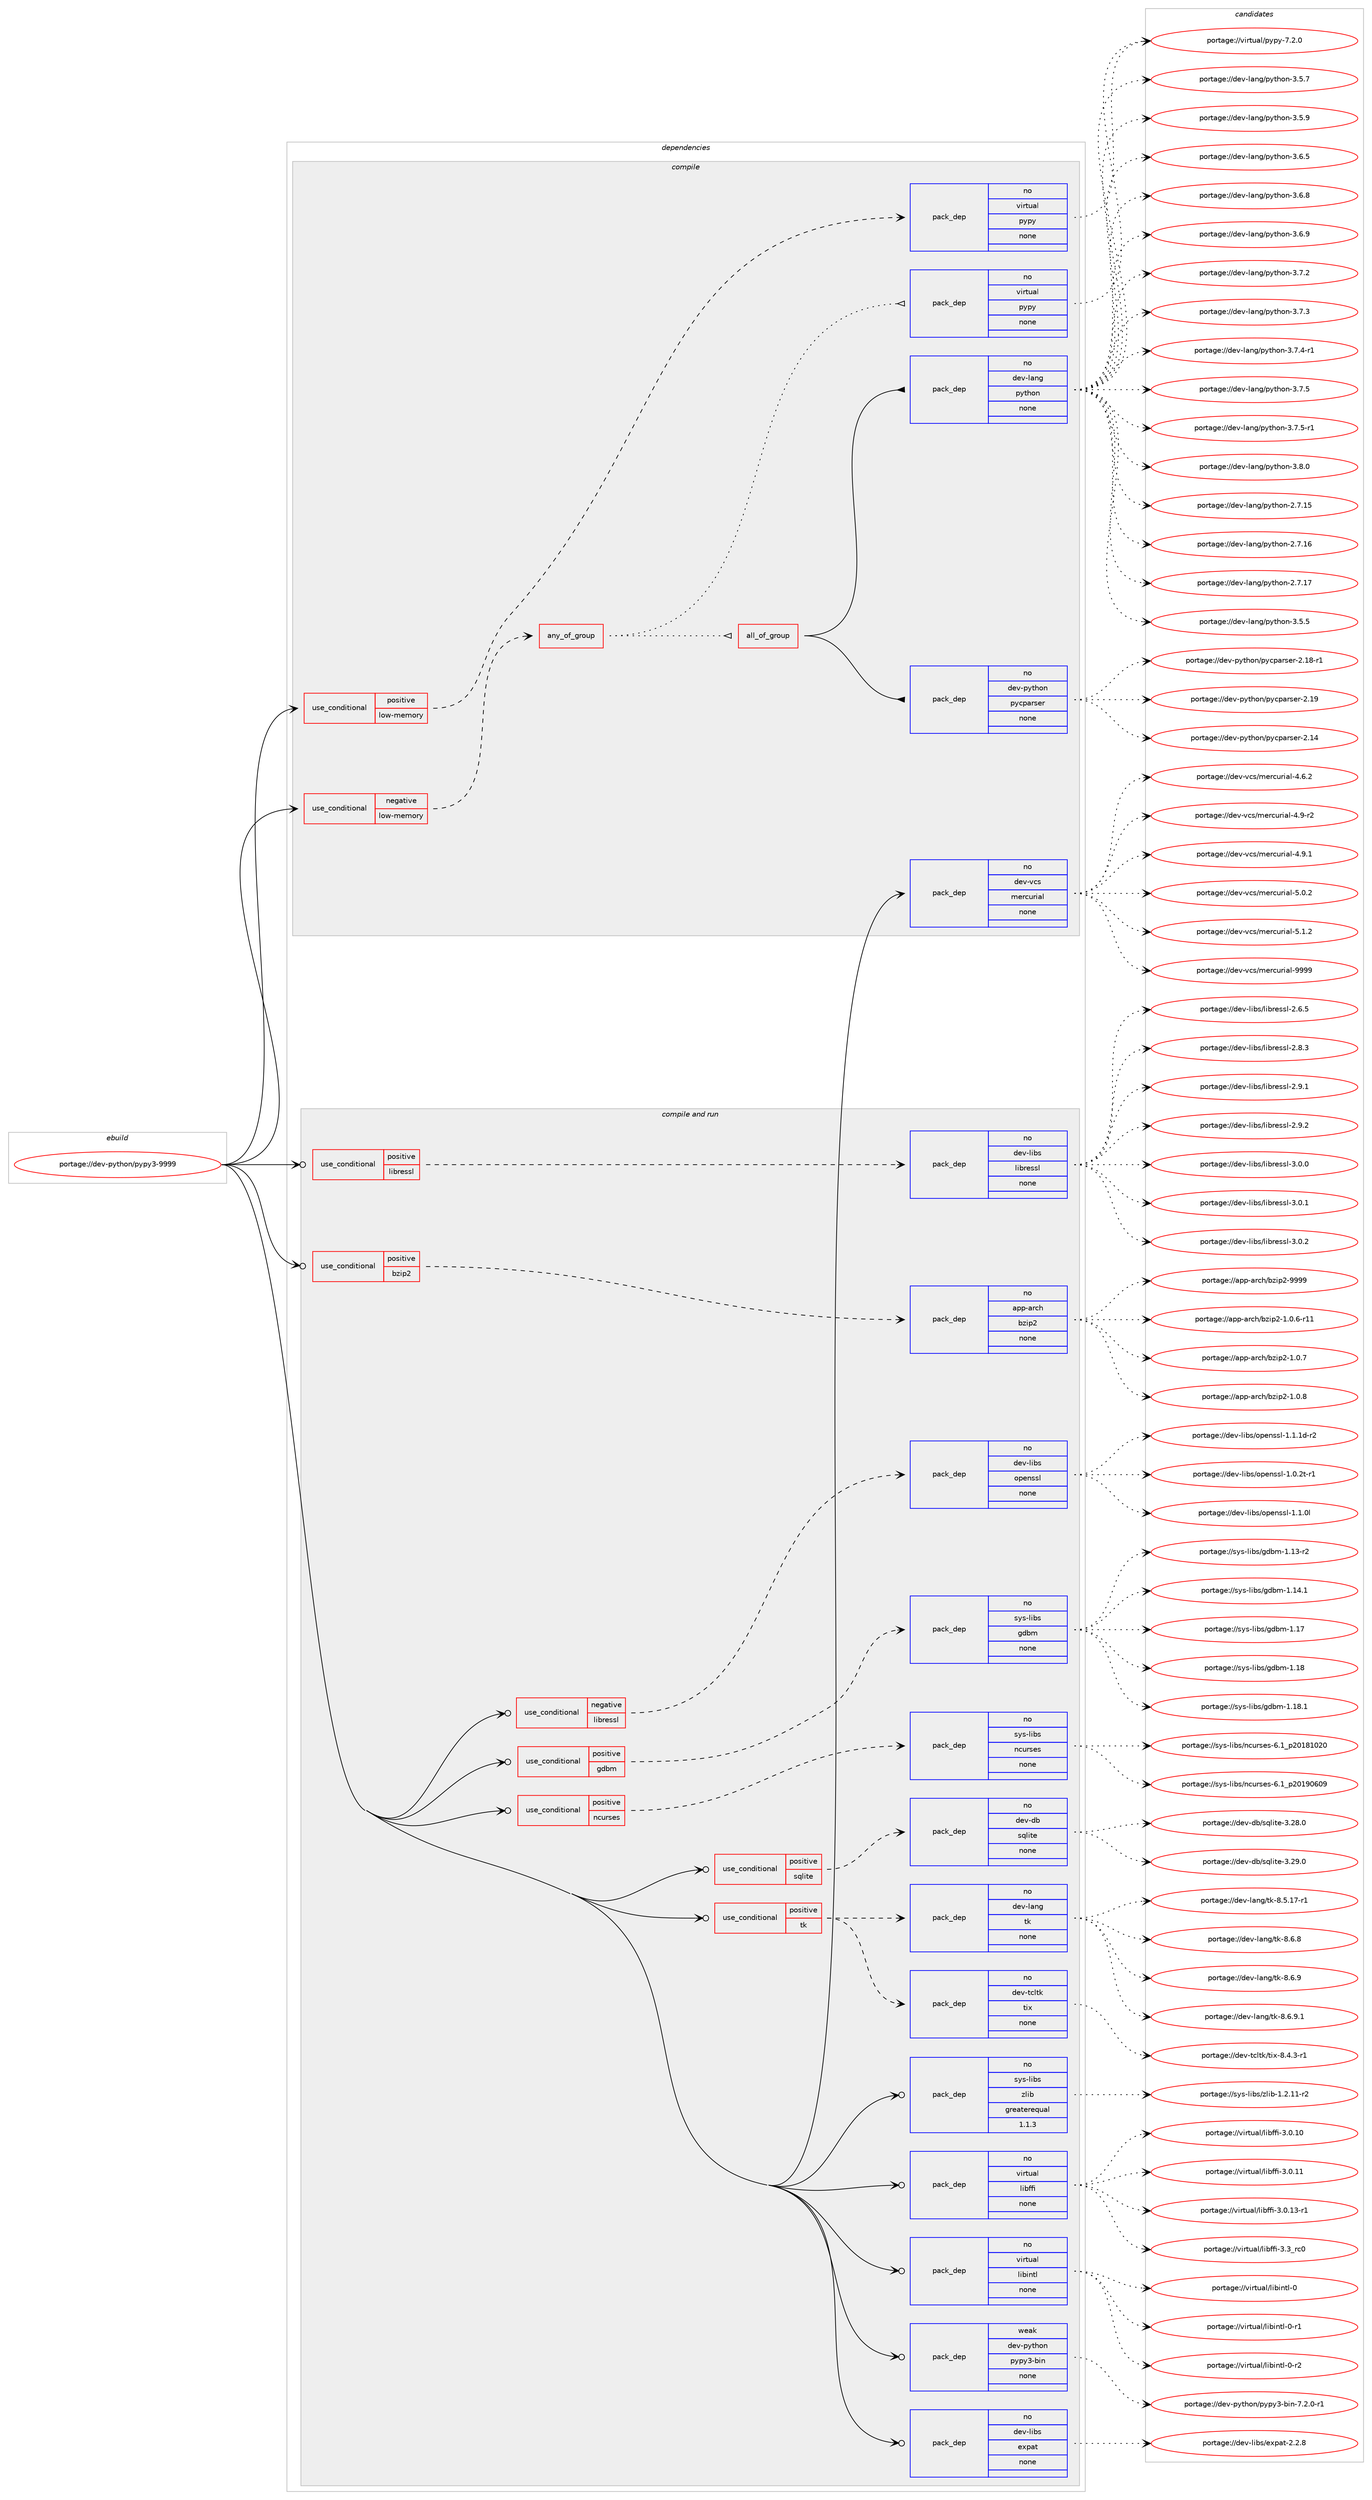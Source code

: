 digraph prolog {

# *************
# Graph options
# *************

newrank=true;
concentrate=true;
compound=true;
graph [rankdir=LR,fontname=Helvetica,fontsize=10,ranksep=1.5];#, ranksep=2.5, nodesep=0.2];
edge  [arrowhead=vee];
node  [fontname=Helvetica,fontsize=10];

# **********
# The ebuild
# **********

subgraph cluster_leftcol {
color=gray;
rank=same;
label=<<i>ebuild</i>>;
id [label="portage://dev-python/pypy3-9999", color=red, width=4, href="../dev-python/pypy3-9999.svg"];
}

# ****************
# The dependencies
# ****************

subgraph cluster_midcol {
color=gray;
label=<<i>dependencies</i>>;
subgraph cluster_compile {
fillcolor="#eeeeee";
style=filled;
label=<<i>compile</i>>;
subgraph cond35901 {
dependency163046 [label=<<TABLE BORDER="0" CELLBORDER="1" CELLSPACING="0" CELLPADDING="4"><TR><TD ROWSPAN="3" CELLPADDING="10">use_conditional</TD></TR><TR><TD>negative</TD></TR><TR><TD>low-memory</TD></TR></TABLE>>, shape=none, color=red];
subgraph any3306 {
dependency163047 [label=<<TABLE BORDER="0" CELLBORDER="1" CELLSPACING="0" CELLPADDING="4"><TR><TD CELLPADDING="10">any_of_group</TD></TR></TABLE>>, shape=none, color=red];subgraph pack123768 {
dependency163048 [label=<<TABLE BORDER="0" CELLBORDER="1" CELLSPACING="0" CELLPADDING="4" WIDTH="220"><TR><TD ROWSPAN="6" CELLPADDING="30">pack_dep</TD></TR><TR><TD WIDTH="110">no</TD></TR><TR><TD>virtual</TD></TR><TR><TD>pypy</TD></TR><TR><TD>none</TD></TR><TR><TD></TD></TR></TABLE>>, shape=none, color=blue];
}
dependency163047:e -> dependency163048:w [weight=20,style="dotted",arrowhead="oinv"];
subgraph all74 {
dependency163049 [label=<<TABLE BORDER="0" CELLBORDER="1" CELLSPACING="0" CELLPADDING="4"><TR><TD CELLPADDING="10">all_of_group</TD></TR></TABLE>>, shape=none, color=red];subgraph pack123769 {
dependency163050 [label=<<TABLE BORDER="0" CELLBORDER="1" CELLSPACING="0" CELLPADDING="4" WIDTH="220"><TR><TD ROWSPAN="6" CELLPADDING="30">pack_dep</TD></TR><TR><TD WIDTH="110">no</TD></TR><TR><TD>dev-lang</TD></TR><TR><TD>python</TD></TR><TR><TD>none</TD></TR><TR><TD></TD></TR></TABLE>>, shape=none, color=blue];
}
dependency163049:e -> dependency163050:w [weight=20,style="solid",arrowhead="inv"];
subgraph pack123770 {
dependency163051 [label=<<TABLE BORDER="0" CELLBORDER="1" CELLSPACING="0" CELLPADDING="4" WIDTH="220"><TR><TD ROWSPAN="6" CELLPADDING="30">pack_dep</TD></TR><TR><TD WIDTH="110">no</TD></TR><TR><TD>dev-python</TD></TR><TR><TD>pycparser</TD></TR><TR><TD>none</TD></TR><TR><TD></TD></TR></TABLE>>, shape=none, color=blue];
}
dependency163049:e -> dependency163051:w [weight=20,style="solid",arrowhead="inv"];
}
dependency163047:e -> dependency163049:w [weight=20,style="dotted",arrowhead="oinv"];
}
dependency163046:e -> dependency163047:w [weight=20,style="dashed",arrowhead="vee"];
}
id:e -> dependency163046:w [weight=20,style="solid",arrowhead="vee"];
subgraph cond35902 {
dependency163052 [label=<<TABLE BORDER="0" CELLBORDER="1" CELLSPACING="0" CELLPADDING="4"><TR><TD ROWSPAN="3" CELLPADDING="10">use_conditional</TD></TR><TR><TD>positive</TD></TR><TR><TD>low-memory</TD></TR></TABLE>>, shape=none, color=red];
subgraph pack123771 {
dependency163053 [label=<<TABLE BORDER="0" CELLBORDER="1" CELLSPACING="0" CELLPADDING="4" WIDTH="220"><TR><TD ROWSPAN="6" CELLPADDING="30">pack_dep</TD></TR><TR><TD WIDTH="110">no</TD></TR><TR><TD>virtual</TD></TR><TR><TD>pypy</TD></TR><TR><TD>none</TD></TR><TR><TD></TD></TR></TABLE>>, shape=none, color=blue];
}
dependency163052:e -> dependency163053:w [weight=20,style="dashed",arrowhead="vee"];
}
id:e -> dependency163052:w [weight=20,style="solid",arrowhead="vee"];
subgraph pack123772 {
dependency163054 [label=<<TABLE BORDER="0" CELLBORDER="1" CELLSPACING="0" CELLPADDING="4" WIDTH="220"><TR><TD ROWSPAN="6" CELLPADDING="30">pack_dep</TD></TR><TR><TD WIDTH="110">no</TD></TR><TR><TD>dev-vcs</TD></TR><TR><TD>mercurial</TD></TR><TR><TD>none</TD></TR><TR><TD></TD></TR></TABLE>>, shape=none, color=blue];
}
id:e -> dependency163054:w [weight=20,style="solid",arrowhead="vee"];
}
subgraph cluster_compileandrun {
fillcolor="#eeeeee";
style=filled;
label=<<i>compile and run</i>>;
subgraph cond35903 {
dependency163055 [label=<<TABLE BORDER="0" CELLBORDER="1" CELLSPACING="0" CELLPADDING="4"><TR><TD ROWSPAN="3" CELLPADDING="10">use_conditional</TD></TR><TR><TD>negative</TD></TR><TR><TD>libressl</TD></TR></TABLE>>, shape=none, color=red];
subgraph pack123773 {
dependency163056 [label=<<TABLE BORDER="0" CELLBORDER="1" CELLSPACING="0" CELLPADDING="4" WIDTH="220"><TR><TD ROWSPAN="6" CELLPADDING="30">pack_dep</TD></TR><TR><TD WIDTH="110">no</TD></TR><TR><TD>dev-libs</TD></TR><TR><TD>openssl</TD></TR><TR><TD>none</TD></TR><TR><TD></TD></TR></TABLE>>, shape=none, color=blue];
}
dependency163055:e -> dependency163056:w [weight=20,style="dashed",arrowhead="vee"];
}
id:e -> dependency163055:w [weight=20,style="solid",arrowhead="odotvee"];
subgraph cond35904 {
dependency163057 [label=<<TABLE BORDER="0" CELLBORDER="1" CELLSPACING="0" CELLPADDING="4"><TR><TD ROWSPAN="3" CELLPADDING="10">use_conditional</TD></TR><TR><TD>positive</TD></TR><TR><TD>bzip2</TD></TR></TABLE>>, shape=none, color=red];
subgraph pack123774 {
dependency163058 [label=<<TABLE BORDER="0" CELLBORDER="1" CELLSPACING="0" CELLPADDING="4" WIDTH="220"><TR><TD ROWSPAN="6" CELLPADDING="30">pack_dep</TD></TR><TR><TD WIDTH="110">no</TD></TR><TR><TD>app-arch</TD></TR><TR><TD>bzip2</TD></TR><TR><TD>none</TD></TR><TR><TD></TD></TR></TABLE>>, shape=none, color=blue];
}
dependency163057:e -> dependency163058:w [weight=20,style="dashed",arrowhead="vee"];
}
id:e -> dependency163057:w [weight=20,style="solid",arrowhead="odotvee"];
subgraph cond35905 {
dependency163059 [label=<<TABLE BORDER="0" CELLBORDER="1" CELLSPACING="0" CELLPADDING="4"><TR><TD ROWSPAN="3" CELLPADDING="10">use_conditional</TD></TR><TR><TD>positive</TD></TR><TR><TD>gdbm</TD></TR></TABLE>>, shape=none, color=red];
subgraph pack123775 {
dependency163060 [label=<<TABLE BORDER="0" CELLBORDER="1" CELLSPACING="0" CELLPADDING="4" WIDTH="220"><TR><TD ROWSPAN="6" CELLPADDING="30">pack_dep</TD></TR><TR><TD WIDTH="110">no</TD></TR><TR><TD>sys-libs</TD></TR><TR><TD>gdbm</TD></TR><TR><TD>none</TD></TR><TR><TD></TD></TR></TABLE>>, shape=none, color=blue];
}
dependency163059:e -> dependency163060:w [weight=20,style="dashed",arrowhead="vee"];
}
id:e -> dependency163059:w [weight=20,style="solid",arrowhead="odotvee"];
subgraph cond35906 {
dependency163061 [label=<<TABLE BORDER="0" CELLBORDER="1" CELLSPACING="0" CELLPADDING="4"><TR><TD ROWSPAN="3" CELLPADDING="10">use_conditional</TD></TR><TR><TD>positive</TD></TR><TR><TD>libressl</TD></TR></TABLE>>, shape=none, color=red];
subgraph pack123776 {
dependency163062 [label=<<TABLE BORDER="0" CELLBORDER="1" CELLSPACING="0" CELLPADDING="4" WIDTH="220"><TR><TD ROWSPAN="6" CELLPADDING="30">pack_dep</TD></TR><TR><TD WIDTH="110">no</TD></TR><TR><TD>dev-libs</TD></TR><TR><TD>libressl</TD></TR><TR><TD>none</TD></TR><TR><TD></TD></TR></TABLE>>, shape=none, color=blue];
}
dependency163061:e -> dependency163062:w [weight=20,style="dashed",arrowhead="vee"];
}
id:e -> dependency163061:w [weight=20,style="solid",arrowhead="odotvee"];
subgraph cond35907 {
dependency163063 [label=<<TABLE BORDER="0" CELLBORDER="1" CELLSPACING="0" CELLPADDING="4"><TR><TD ROWSPAN="3" CELLPADDING="10">use_conditional</TD></TR><TR><TD>positive</TD></TR><TR><TD>ncurses</TD></TR></TABLE>>, shape=none, color=red];
subgraph pack123777 {
dependency163064 [label=<<TABLE BORDER="0" CELLBORDER="1" CELLSPACING="0" CELLPADDING="4" WIDTH="220"><TR><TD ROWSPAN="6" CELLPADDING="30">pack_dep</TD></TR><TR><TD WIDTH="110">no</TD></TR><TR><TD>sys-libs</TD></TR><TR><TD>ncurses</TD></TR><TR><TD>none</TD></TR><TR><TD></TD></TR></TABLE>>, shape=none, color=blue];
}
dependency163063:e -> dependency163064:w [weight=20,style="dashed",arrowhead="vee"];
}
id:e -> dependency163063:w [weight=20,style="solid",arrowhead="odotvee"];
subgraph cond35908 {
dependency163065 [label=<<TABLE BORDER="0" CELLBORDER="1" CELLSPACING="0" CELLPADDING="4"><TR><TD ROWSPAN="3" CELLPADDING="10">use_conditional</TD></TR><TR><TD>positive</TD></TR><TR><TD>sqlite</TD></TR></TABLE>>, shape=none, color=red];
subgraph pack123778 {
dependency163066 [label=<<TABLE BORDER="0" CELLBORDER="1" CELLSPACING="0" CELLPADDING="4" WIDTH="220"><TR><TD ROWSPAN="6" CELLPADDING="30">pack_dep</TD></TR><TR><TD WIDTH="110">no</TD></TR><TR><TD>dev-db</TD></TR><TR><TD>sqlite</TD></TR><TR><TD>none</TD></TR><TR><TD></TD></TR></TABLE>>, shape=none, color=blue];
}
dependency163065:e -> dependency163066:w [weight=20,style="dashed",arrowhead="vee"];
}
id:e -> dependency163065:w [weight=20,style="solid",arrowhead="odotvee"];
subgraph cond35909 {
dependency163067 [label=<<TABLE BORDER="0" CELLBORDER="1" CELLSPACING="0" CELLPADDING="4"><TR><TD ROWSPAN="3" CELLPADDING="10">use_conditional</TD></TR><TR><TD>positive</TD></TR><TR><TD>tk</TD></TR></TABLE>>, shape=none, color=red];
subgraph pack123779 {
dependency163068 [label=<<TABLE BORDER="0" CELLBORDER="1" CELLSPACING="0" CELLPADDING="4" WIDTH="220"><TR><TD ROWSPAN="6" CELLPADDING="30">pack_dep</TD></TR><TR><TD WIDTH="110">no</TD></TR><TR><TD>dev-lang</TD></TR><TR><TD>tk</TD></TR><TR><TD>none</TD></TR><TR><TD></TD></TR></TABLE>>, shape=none, color=blue];
}
dependency163067:e -> dependency163068:w [weight=20,style="dashed",arrowhead="vee"];
subgraph pack123780 {
dependency163069 [label=<<TABLE BORDER="0" CELLBORDER="1" CELLSPACING="0" CELLPADDING="4" WIDTH="220"><TR><TD ROWSPAN="6" CELLPADDING="30">pack_dep</TD></TR><TR><TD WIDTH="110">no</TD></TR><TR><TD>dev-tcltk</TD></TR><TR><TD>tix</TD></TR><TR><TD>none</TD></TR><TR><TD></TD></TR></TABLE>>, shape=none, color=blue];
}
dependency163067:e -> dependency163069:w [weight=20,style="dashed",arrowhead="vee"];
}
id:e -> dependency163067:w [weight=20,style="solid",arrowhead="odotvee"];
subgraph pack123781 {
dependency163070 [label=<<TABLE BORDER="0" CELLBORDER="1" CELLSPACING="0" CELLPADDING="4" WIDTH="220"><TR><TD ROWSPAN="6" CELLPADDING="30">pack_dep</TD></TR><TR><TD WIDTH="110">no</TD></TR><TR><TD>dev-libs</TD></TR><TR><TD>expat</TD></TR><TR><TD>none</TD></TR><TR><TD></TD></TR></TABLE>>, shape=none, color=blue];
}
id:e -> dependency163070:w [weight=20,style="solid",arrowhead="odotvee"];
subgraph pack123782 {
dependency163071 [label=<<TABLE BORDER="0" CELLBORDER="1" CELLSPACING="0" CELLPADDING="4" WIDTH="220"><TR><TD ROWSPAN="6" CELLPADDING="30">pack_dep</TD></TR><TR><TD WIDTH="110">no</TD></TR><TR><TD>sys-libs</TD></TR><TR><TD>zlib</TD></TR><TR><TD>greaterequal</TD></TR><TR><TD>1.1.3</TD></TR></TABLE>>, shape=none, color=blue];
}
id:e -> dependency163071:w [weight=20,style="solid",arrowhead="odotvee"];
subgraph pack123783 {
dependency163072 [label=<<TABLE BORDER="0" CELLBORDER="1" CELLSPACING="0" CELLPADDING="4" WIDTH="220"><TR><TD ROWSPAN="6" CELLPADDING="30">pack_dep</TD></TR><TR><TD WIDTH="110">no</TD></TR><TR><TD>virtual</TD></TR><TR><TD>libffi</TD></TR><TR><TD>none</TD></TR><TR><TD></TD></TR></TABLE>>, shape=none, color=blue];
}
id:e -> dependency163072:w [weight=20,style="solid",arrowhead="odotvee"];
subgraph pack123784 {
dependency163073 [label=<<TABLE BORDER="0" CELLBORDER="1" CELLSPACING="0" CELLPADDING="4" WIDTH="220"><TR><TD ROWSPAN="6" CELLPADDING="30">pack_dep</TD></TR><TR><TD WIDTH="110">no</TD></TR><TR><TD>virtual</TD></TR><TR><TD>libintl</TD></TR><TR><TD>none</TD></TR><TR><TD></TD></TR></TABLE>>, shape=none, color=blue];
}
id:e -> dependency163073:w [weight=20,style="solid",arrowhead="odotvee"];
subgraph pack123785 {
dependency163074 [label=<<TABLE BORDER="0" CELLBORDER="1" CELLSPACING="0" CELLPADDING="4" WIDTH="220"><TR><TD ROWSPAN="6" CELLPADDING="30">pack_dep</TD></TR><TR><TD WIDTH="110">weak</TD></TR><TR><TD>dev-python</TD></TR><TR><TD>pypy3-bin</TD></TR><TR><TD>none</TD></TR><TR><TD></TD></TR></TABLE>>, shape=none, color=blue];
}
id:e -> dependency163074:w [weight=20,style="solid",arrowhead="odotvee"];
}
subgraph cluster_run {
fillcolor="#eeeeee";
style=filled;
label=<<i>run</i>>;
}
}

# **************
# The candidates
# **************

subgraph cluster_choices {
rank=same;
color=gray;
label=<<i>candidates</i>>;

subgraph choice123768 {
color=black;
nodesep=1;
choiceportage1181051141161179710847112121112121455546504648 [label="portage://virtual/pypy-7.2.0", color=red, width=4,href="../virtual/pypy-7.2.0.svg"];
dependency163048:e -> choiceportage1181051141161179710847112121112121455546504648:w [style=dotted,weight="100"];
}
subgraph choice123769 {
color=black;
nodesep=1;
choiceportage10010111845108971101034711212111610411111045504655464953 [label="portage://dev-lang/python-2.7.15", color=red, width=4,href="../dev-lang/python-2.7.15.svg"];
choiceportage10010111845108971101034711212111610411111045504655464954 [label="portage://dev-lang/python-2.7.16", color=red, width=4,href="../dev-lang/python-2.7.16.svg"];
choiceportage10010111845108971101034711212111610411111045504655464955 [label="portage://dev-lang/python-2.7.17", color=red, width=4,href="../dev-lang/python-2.7.17.svg"];
choiceportage100101118451089711010347112121116104111110455146534653 [label="portage://dev-lang/python-3.5.5", color=red, width=4,href="../dev-lang/python-3.5.5.svg"];
choiceportage100101118451089711010347112121116104111110455146534655 [label="portage://dev-lang/python-3.5.7", color=red, width=4,href="../dev-lang/python-3.5.7.svg"];
choiceportage100101118451089711010347112121116104111110455146534657 [label="portage://dev-lang/python-3.5.9", color=red, width=4,href="../dev-lang/python-3.5.9.svg"];
choiceportage100101118451089711010347112121116104111110455146544653 [label="portage://dev-lang/python-3.6.5", color=red, width=4,href="../dev-lang/python-3.6.5.svg"];
choiceportage100101118451089711010347112121116104111110455146544656 [label="portage://dev-lang/python-3.6.8", color=red, width=4,href="../dev-lang/python-3.6.8.svg"];
choiceportage100101118451089711010347112121116104111110455146544657 [label="portage://dev-lang/python-3.6.9", color=red, width=4,href="../dev-lang/python-3.6.9.svg"];
choiceportage100101118451089711010347112121116104111110455146554650 [label="portage://dev-lang/python-3.7.2", color=red, width=4,href="../dev-lang/python-3.7.2.svg"];
choiceportage100101118451089711010347112121116104111110455146554651 [label="portage://dev-lang/python-3.7.3", color=red, width=4,href="../dev-lang/python-3.7.3.svg"];
choiceportage1001011184510897110103471121211161041111104551465546524511449 [label="portage://dev-lang/python-3.7.4-r1", color=red, width=4,href="../dev-lang/python-3.7.4-r1.svg"];
choiceportage100101118451089711010347112121116104111110455146554653 [label="portage://dev-lang/python-3.7.5", color=red, width=4,href="../dev-lang/python-3.7.5.svg"];
choiceportage1001011184510897110103471121211161041111104551465546534511449 [label="portage://dev-lang/python-3.7.5-r1", color=red, width=4,href="../dev-lang/python-3.7.5-r1.svg"];
choiceportage100101118451089711010347112121116104111110455146564648 [label="portage://dev-lang/python-3.8.0", color=red, width=4,href="../dev-lang/python-3.8.0.svg"];
dependency163050:e -> choiceportage10010111845108971101034711212111610411111045504655464953:w [style=dotted,weight="100"];
dependency163050:e -> choiceportage10010111845108971101034711212111610411111045504655464954:w [style=dotted,weight="100"];
dependency163050:e -> choiceportage10010111845108971101034711212111610411111045504655464955:w [style=dotted,weight="100"];
dependency163050:e -> choiceportage100101118451089711010347112121116104111110455146534653:w [style=dotted,weight="100"];
dependency163050:e -> choiceportage100101118451089711010347112121116104111110455146534655:w [style=dotted,weight="100"];
dependency163050:e -> choiceportage100101118451089711010347112121116104111110455146534657:w [style=dotted,weight="100"];
dependency163050:e -> choiceportage100101118451089711010347112121116104111110455146544653:w [style=dotted,weight="100"];
dependency163050:e -> choiceportage100101118451089711010347112121116104111110455146544656:w [style=dotted,weight="100"];
dependency163050:e -> choiceportage100101118451089711010347112121116104111110455146544657:w [style=dotted,weight="100"];
dependency163050:e -> choiceportage100101118451089711010347112121116104111110455146554650:w [style=dotted,weight="100"];
dependency163050:e -> choiceportage100101118451089711010347112121116104111110455146554651:w [style=dotted,weight="100"];
dependency163050:e -> choiceportage1001011184510897110103471121211161041111104551465546524511449:w [style=dotted,weight="100"];
dependency163050:e -> choiceportage100101118451089711010347112121116104111110455146554653:w [style=dotted,weight="100"];
dependency163050:e -> choiceportage1001011184510897110103471121211161041111104551465546534511449:w [style=dotted,weight="100"];
dependency163050:e -> choiceportage100101118451089711010347112121116104111110455146564648:w [style=dotted,weight="100"];
}
subgraph choice123770 {
color=black;
nodesep=1;
choiceportage100101118451121211161041111104711212199112971141151011144550464952 [label="portage://dev-python/pycparser-2.14", color=red, width=4,href="../dev-python/pycparser-2.14.svg"];
choiceportage1001011184511212111610411111047112121991129711411510111445504649564511449 [label="portage://dev-python/pycparser-2.18-r1", color=red, width=4,href="../dev-python/pycparser-2.18-r1.svg"];
choiceportage100101118451121211161041111104711212199112971141151011144550464957 [label="portage://dev-python/pycparser-2.19", color=red, width=4,href="../dev-python/pycparser-2.19.svg"];
dependency163051:e -> choiceportage100101118451121211161041111104711212199112971141151011144550464952:w [style=dotted,weight="100"];
dependency163051:e -> choiceportage1001011184511212111610411111047112121991129711411510111445504649564511449:w [style=dotted,weight="100"];
dependency163051:e -> choiceportage100101118451121211161041111104711212199112971141151011144550464957:w [style=dotted,weight="100"];
}
subgraph choice123771 {
color=black;
nodesep=1;
choiceportage1181051141161179710847112121112121455546504648 [label="portage://virtual/pypy-7.2.0", color=red, width=4,href="../virtual/pypy-7.2.0.svg"];
dependency163053:e -> choiceportage1181051141161179710847112121112121455546504648:w [style=dotted,weight="100"];
}
subgraph choice123772 {
color=black;
nodesep=1;
choiceportage1001011184511899115471091011149911711410597108455246544650 [label="portage://dev-vcs/mercurial-4.6.2", color=red, width=4,href="../dev-vcs/mercurial-4.6.2.svg"];
choiceportage1001011184511899115471091011149911711410597108455246574511450 [label="portage://dev-vcs/mercurial-4.9-r2", color=red, width=4,href="../dev-vcs/mercurial-4.9-r2.svg"];
choiceportage1001011184511899115471091011149911711410597108455246574649 [label="portage://dev-vcs/mercurial-4.9.1", color=red, width=4,href="../dev-vcs/mercurial-4.9.1.svg"];
choiceportage1001011184511899115471091011149911711410597108455346484650 [label="portage://dev-vcs/mercurial-5.0.2", color=red, width=4,href="../dev-vcs/mercurial-5.0.2.svg"];
choiceportage1001011184511899115471091011149911711410597108455346494650 [label="portage://dev-vcs/mercurial-5.1.2", color=red, width=4,href="../dev-vcs/mercurial-5.1.2.svg"];
choiceportage10010111845118991154710910111499117114105971084557575757 [label="portage://dev-vcs/mercurial-9999", color=red, width=4,href="../dev-vcs/mercurial-9999.svg"];
dependency163054:e -> choiceportage1001011184511899115471091011149911711410597108455246544650:w [style=dotted,weight="100"];
dependency163054:e -> choiceportage1001011184511899115471091011149911711410597108455246574511450:w [style=dotted,weight="100"];
dependency163054:e -> choiceportage1001011184511899115471091011149911711410597108455246574649:w [style=dotted,weight="100"];
dependency163054:e -> choiceportage1001011184511899115471091011149911711410597108455346484650:w [style=dotted,weight="100"];
dependency163054:e -> choiceportage1001011184511899115471091011149911711410597108455346494650:w [style=dotted,weight="100"];
dependency163054:e -> choiceportage10010111845118991154710910111499117114105971084557575757:w [style=dotted,weight="100"];
}
subgraph choice123773 {
color=black;
nodesep=1;
choiceportage1001011184510810598115471111121011101151151084549464846501164511449 [label="portage://dev-libs/openssl-1.0.2t-r1", color=red, width=4,href="../dev-libs/openssl-1.0.2t-r1.svg"];
choiceportage100101118451081059811547111112101110115115108454946494648108 [label="portage://dev-libs/openssl-1.1.0l", color=red, width=4,href="../dev-libs/openssl-1.1.0l.svg"];
choiceportage1001011184510810598115471111121011101151151084549464946491004511450 [label="portage://dev-libs/openssl-1.1.1d-r2", color=red, width=4,href="../dev-libs/openssl-1.1.1d-r2.svg"];
dependency163056:e -> choiceportage1001011184510810598115471111121011101151151084549464846501164511449:w [style=dotted,weight="100"];
dependency163056:e -> choiceportage100101118451081059811547111112101110115115108454946494648108:w [style=dotted,weight="100"];
dependency163056:e -> choiceportage1001011184510810598115471111121011101151151084549464946491004511450:w [style=dotted,weight="100"];
}
subgraph choice123774 {
color=black;
nodesep=1;
choiceportage97112112459711499104479812210511250454946484654451144949 [label="portage://app-arch/bzip2-1.0.6-r11", color=red, width=4,href="../app-arch/bzip2-1.0.6-r11.svg"];
choiceportage97112112459711499104479812210511250454946484655 [label="portage://app-arch/bzip2-1.0.7", color=red, width=4,href="../app-arch/bzip2-1.0.7.svg"];
choiceportage97112112459711499104479812210511250454946484656 [label="portage://app-arch/bzip2-1.0.8", color=red, width=4,href="../app-arch/bzip2-1.0.8.svg"];
choiceportage971121124597114991044798122105112504557575757 [label="portage://app-arch/bzip2-9999", color=red, width=4,href="../app-arch/bzip2-9999.svg"];
dependency163058:e -> choiceportage97112112459711499104479812210511250454946484654451144949:w [style=dotted,weight="100"];
dependency163058:e -> choiceportage97112112459711499104479812210511250454946484655:w [style=dotted,weight="100"];
dependency163058:e -> choiceportage97112112459711499104479812210511250454946484656:w [style=dotted,weight="100"];
dependency163058:e -> choiceportage971121124597114991044798122105112504557575757:w [style=dotted,weight="100"];
}
subgraph choice123775 {
color=black;
nodesep=1;
choiceportage1151211154510810598115471031009810945494649514511450 [label="portage://sys-libs/gdbm-1.13-r2", color=red, width=4,href="../sys-libs/gdbm-1.13-r2.svg"];
choiceportage1151211154510810598115471031009810945494649524649 [label="portage://sys-libs/gdbm-1.14.1", color=red, width=4,href="../sys-libs/gdbm-1.14.1.svg"];
choiceportage115121115451081059811547103100981094549464955 [label="portage://sys-libs/gdbm-1.17", color=red, width=4,href="../sys-libs/gdbm-1.17.svg"];
choiceportage115121115451081059811547103100981094549464956 [label="portage://sys-libs/gdbm-1.18", color=red, width=4,href="../sys-libs/gdbm-1.18.svg"];
choiceportage1151211154510810598115471031009810945494649564649 [label="portage://sys-libs/gdbm-1.18.1", color=red, width=4,href="../sys-libs/gdbm-1.18.1.svg"];
dependency163060:e -> choiceportage1151211154510810598115471031009810945494649514511450:w [style=dotted,weight="100"];
dependency163060:e -> choiceportage1151211154510810598115471031009810945494649524649:w [style=dotted,weight="100"];
dependency163060:e -> choiceportage115121115451081059811547103100981094549464955:w [style=dotted,weight="100"];
dependency163060:e -> choiceportage115121115451081059811547103100981094549464956:w [style=dotted,weight="100"];
dependency163060:e -> choiceportage1151211154510810598115471031009810945494649564649:w [style=dotted,weight="100"];
}
subgraph choice123776 {
color=black;
nodesep=1;
choiceportage10010111845108105981154710810598114101115115108455046544653 [label="portage://dev-libs/libressl-2.6.5", color=red, width=4,href="../dev-libs/libressl-2.6.5.svg"];
choiceportage10010111845108105981154710810598114101115115108455046564651 [label="portage://dev-libs/libressl-2.8.3", color=red, width=4,href="../dev-libs/libressl-2.8.3.svg"];
choiceportage10010111845108105981154710810598114101115115108455046574649 [label="portage://dev-libs/libressl-2.9.1", color=red, width=4,href="../dev-libs/libressl-2.9.1.svg"];
choiceportage10010111845108105981154710810598114101115115108455046574650 [label="portage://dev-libs/libressl-2.9.2", color=red, width=4,href="../dev-libs/libressl-2.9.2.svg"];
choiceportage10010111845108105981154710810598114101115115108455146484648 [label="portage://dev-libs/libressl-3.0.0", color=red, width=4,href="../dev-libs/libressl-3.0.0.svg"];
choiceportage10010111845108105981154710810598114101115115108455146484649 [label="portage://dev-libs/libressl-3.0.1", color=red, width=4,href="../dev-libs/libressl-3.0.1.svg"];
choiceportage10010111845108105981154710810598114101115115108455146484650 [label="portage://dev-libs/libressl-3.0.2", color=red, width=4,href="../dev-libs/libressl-3.0.2.svg"];
dependency163062:e -> choiceportage10010111845108105981154710810598114101115115108455046544653:w [style=dotted,weight="100"];
dependency163062:e -> choiceportage10010111845108105981154710810598114101115115108455046564651:w [style=dotted,weight="100"];
dependency163062:e -> choiceportage10010111845108105981154710810598114101115115108455046574649:w [style=dotted,weight="100"];
dependency163062:e -> choiceportage10010111845108105981154710810598114101115115108455046574650:w [style=dotted,weight="100"];
dependency163062:e -> choiceportage10010111845108105981154710810598114101115115108455146484648:w [style=dotted,weight="100"];
dependency163062:e -> choiceportage10010111845108105981154710810598114101115115108455146484649:w [style=dotted,weight="100"];
dependency163062:e -> choiceportage10010111845108105981154710810598114101115115108455146484650:w [style=dotted,weight="100"];
}
subgraph choice123777 {
color=black;
nodesep=1;
choiceportage1151211154510810598115471109911711411510111545544649951125048495649485048 [label="portage://sys-libs/ncurses-6.1_p20181020", color=red, width=4,href="../sys-libs/ncurses-6.1_p20181020.svg"];
choiceportage1151211154510810598115471109911711411510111545544649951125048495748544857 [label="portage://sys-libs/ncurses-6.1_p20190609", color=red, width=4,href="../sys-libs/ncurses-6.1_p20190609.svg"];
dependency163064:e -> choiceportage1151211154510810598115471109911711411510111545544649951125048495649485048:w [style=dotted,weight="100"];
dependency163064:e -> choiceportage1151211154510810598115471109911711411510111545544649951125048495748544857:w [style=dotted,weight="100"];
}
subgraph choice123778 {
color=black;
nodesep=1;
choiceportage10010111845100984711511310810511610145514650564648 [label="portage://dev-db/sqlite-3.28.0", color=red, width=4,href="../dev-db/sqlite-3.28.0.svg"];
choiceportage10010111845100984711511310810511610145514650574648 [label="portage://dev-db/sqlite-3.29.0", color=red, width=4,href="../dev-db/sqlite-3.29.0.svg"];
dependency163066:e -> choiceportage10010111845100984711511310810511610145514650564648:w [style=dotted,weight="100"];
dependency163066:e -> choiceportage10010111845100984711511310810511610145514650574648:w [style=dotted,weight="100"];
}
subgraph choice123779 {
color=black;
nodesep=1;
choiceportage100101118451089711010347116107455646534649554511449 [label="portage://dev-lang/tk-8.5.17-r1", color=red, width=4,href="../dev-lang/tk-8.5.17-r1.svg"];
choiceportage100101118451089711010347116107455646544656 [label="portage://dev-lang/tk-8.6.8", color=red, width=4,href="../dev-lang/tk-8.6.8.svg"];
choiceportage100101118451089711010347116107455646544657 [label="portage://dev-lang/tk-8.6.9", color=red, width=4,href="../dev-lang/tk-8.6.9.svg"];
choiceportage1001011184510897110103471161074556465446574649 [label="portage://dev-lang/tk-8.6.9.1", color=red, width=4,href="../dev-lang/tk-8.6.9.1.svg"];
dependency163068:e -> choiceportage100101118451089711010347116107455646534649554511449:w [style=dotted,weight="100"];
dependency163068:e -> choiceportage100101118451089711010347116107455646544656:w [style=dotted,weight="100"];
dependency163068:e -> choiceportage100101118451089711010347116107455646544657:w [style=dotted,weight="100"];
dependency163068:e -> choiceportage1001011184510897110103471161074556465446574649:w [style=dotted,weight="100"];
}
subgraph choice123780 {
color=black;
nodesep=1;
choiceportage1001011184511699108116107471161051204556465246514511449 [label="portage://dev-tcltk/tix-8.4.3-r1", color=red, width=4,href="../dev-tcltk/tix-8.4.3-r1.svg"];
dependency163069:e -> choiceportage1001011184511699108116107471161051204556465246514511449:w [style=dotted,weight="100"];
}
subgraph choice123781 {
color=black;
nodesep=1;
choiceportage10010111845108105981154710112011297116455046504656 [label="portage://dev-libs/expat-2.2.8", color=red, width=4,href="../dev-libs/expat-2.2.8.svg"];
dependency163070:e -> choiceportage10010111845108105981154710112011297116455046504656:w [style=dotted,weight="100"];
}
subgraph choice123782 {
color=black;
nodesep=1;
choiceportage11512111545108105981154712210810598454946504649494511450 [label="portage://sys-libs/zlib-1.2.11-r2", color=red, width=4,href="../sys-libs/zlib-1.2.11-r2.svg"];
dependency163071:e -> choiceportage11512111545108105981154712210810598454946504649494511450:w [style=dotted,weight="100"];
}
subgraph choice123783 {
color=black;
nodesep=1;
choiceportage11810511411611797108471081059810210210545514648464948 [label="portage://virtual/libffi-3.0.10", color=red, width=4,href="../virtual/libffi-3.0.10.svg"];
choiceportage11810511411611797108471081059810210210545514648464949 [label="portage://virtual/libffi-3.0.11", color=red, width=4,href="../virtual/libffi-3.0.11.svg"];
choiceportage118105114116117971084710810598102102105455146484649514511449 [label="portage://virtual/libffi-3.0.13-r1", color=red, width=4,href="../virtual/libffi-3.0.13-r1.svg"];
choiceportage11810511411611797108471081059810210210545514651951149948 [label="portage://virtual/libffi-3.3_rc0", color=red, width=4,href="../virtual/libffi-3.3_rc0.svg"];
dependency163072:e -> choiceportage11810511411611797108471081059810210210545514648464948:w [style=dotted,weight="100"];
dependency163072:e -> choiceportage11810511411611797108471081059810210210545514648464949:w [style=dotted,weight="100"];
dependency163072:e -> choiceportage118105114116117971084710810598102102105455146484649514511449:w [style=dotted,weight="100"];
dependency163072:e -> choiceportage11810511411611797108471081059810210210545514651951149948:w [style=dotted,weight="100"];
}
subgraph choice123784 {
color=black;
nodesep=1;
choiceportage1181051141161179710847108105981051101161084548 [label="portage://virtual/libintl-0", color=red, width=4,href="../virtual/libintl-0.svg"];
choiceportage11810511411611797108471081059810511011610845484511449 [label="portage://virtual/libintl-0-r1", color=red, width=4,href="../virtual/libintl-0-r1.svg"];
choiceportage11810511411611797108471081059810511011610845484511450 [label="portage://virtual/libintl-0-r2", color=red, width=4,href="../virtual/libintl-0-r2.svg"];
dependency163073:e -> choiceportage1181051141161179710847108105981051101161084548:w [style=dotted,weight="100"];
dependency163073:e -> choiceportage11810511411611797108471081059810511011610845484511449:w [style=dotted,weight="100"];
dependency163073:e -> choiceportage11810511411611797108471081059810511011610845484511450:w [style=dotted,weight="100"];
}
subgraph choice123785 {
color=black;
nodesep=1;
choiceportage10010111845112121116104111110471121211121215145981051104555465046484511449 [label="portage://dev-python/pypy3-bin-7.2.0-r1", color=red, width=4,href="../dev-python/pypy3-bin-7.2.0-r1.svg"];
dependency163074:e -> choiceportage10010111845112121116104111110471121211121215145981051104555465046484511449:w [style=dotted,weight="100"];
}
}

}
